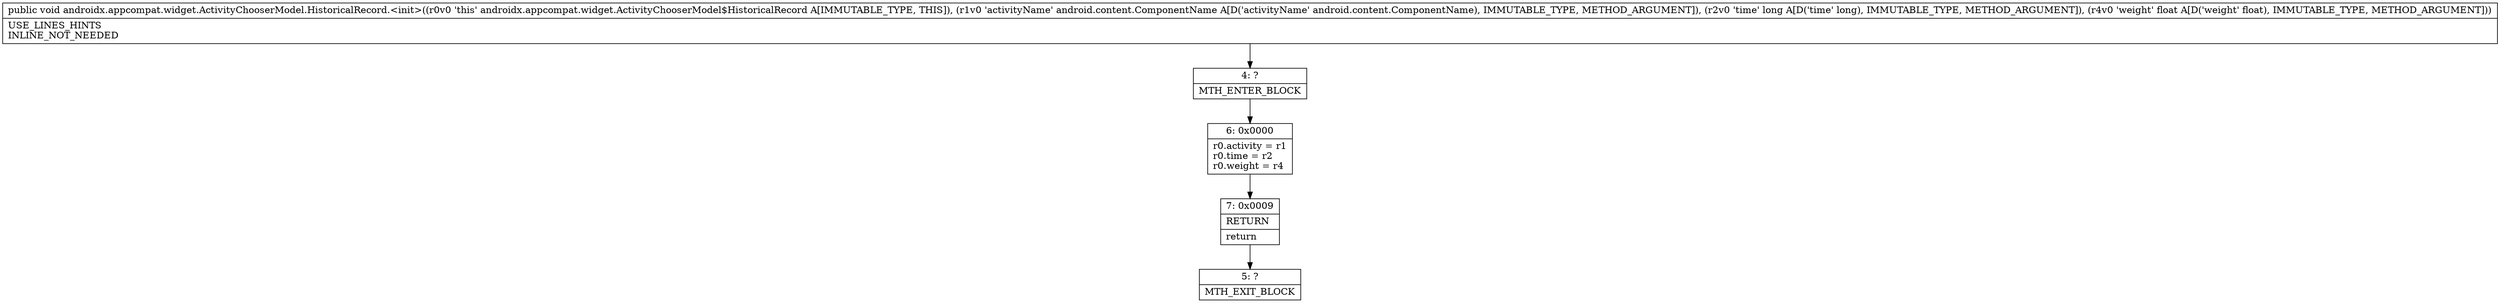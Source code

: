 digraph "CFG forandroidx.appcompat.widget.ActivityChooserModel.HistoricalRecord.\<init\>(Landroid\/content\/ComponentName;JF)V" {
Node_4 [shape=record,label="{4\:\ ?|MTH_ENTER_BLOCK\l}"];
Node_6 [shape=record,label="{6\:\ 0x0000|r0.activity = r1\lr0.time = r2\lr0.weight = r4\l}"];
Node_7 [shape=record,label="{7\:\ 0x0009|RETURN\l|return\l}"];
Node_5 [shape=record,label="{5\:\ ?|MTH_EXIT_BLOCK\l}"];
MethodNode[shape=record,label="{public void androidx.appcompat.widget.ActivityChooserModel.HistoricalRecord.\<init\>((r0v0 'this' androidx.appcompat.widget.ActivityChooserModel$HistoricalRecord A[IMMUTABLE_TYPE, THIS]), (r1v0 'activityName' android.content.ComponentName A[D('activityName' android.content.ComponentName), IMMUTABLE_TYPE, METHOD_ARGUMENT]), (r2v0 'time' long A[D('time' long), IMMUTABLE_TYPE, METHOD_ARGUMENT]), (r4v0 'weight' float A[D('weight' float), IMMUTABLE_TYPE, METHOD_ARGUMENT]))  | USE_LINES_HINTS\lINLINE_NOT_NEEDED\l}"];
MethodNode -> Node_4;Node_4 -> Node_6;
Node_6 -> Node_7;
Node_7 -> Node_5;
}

